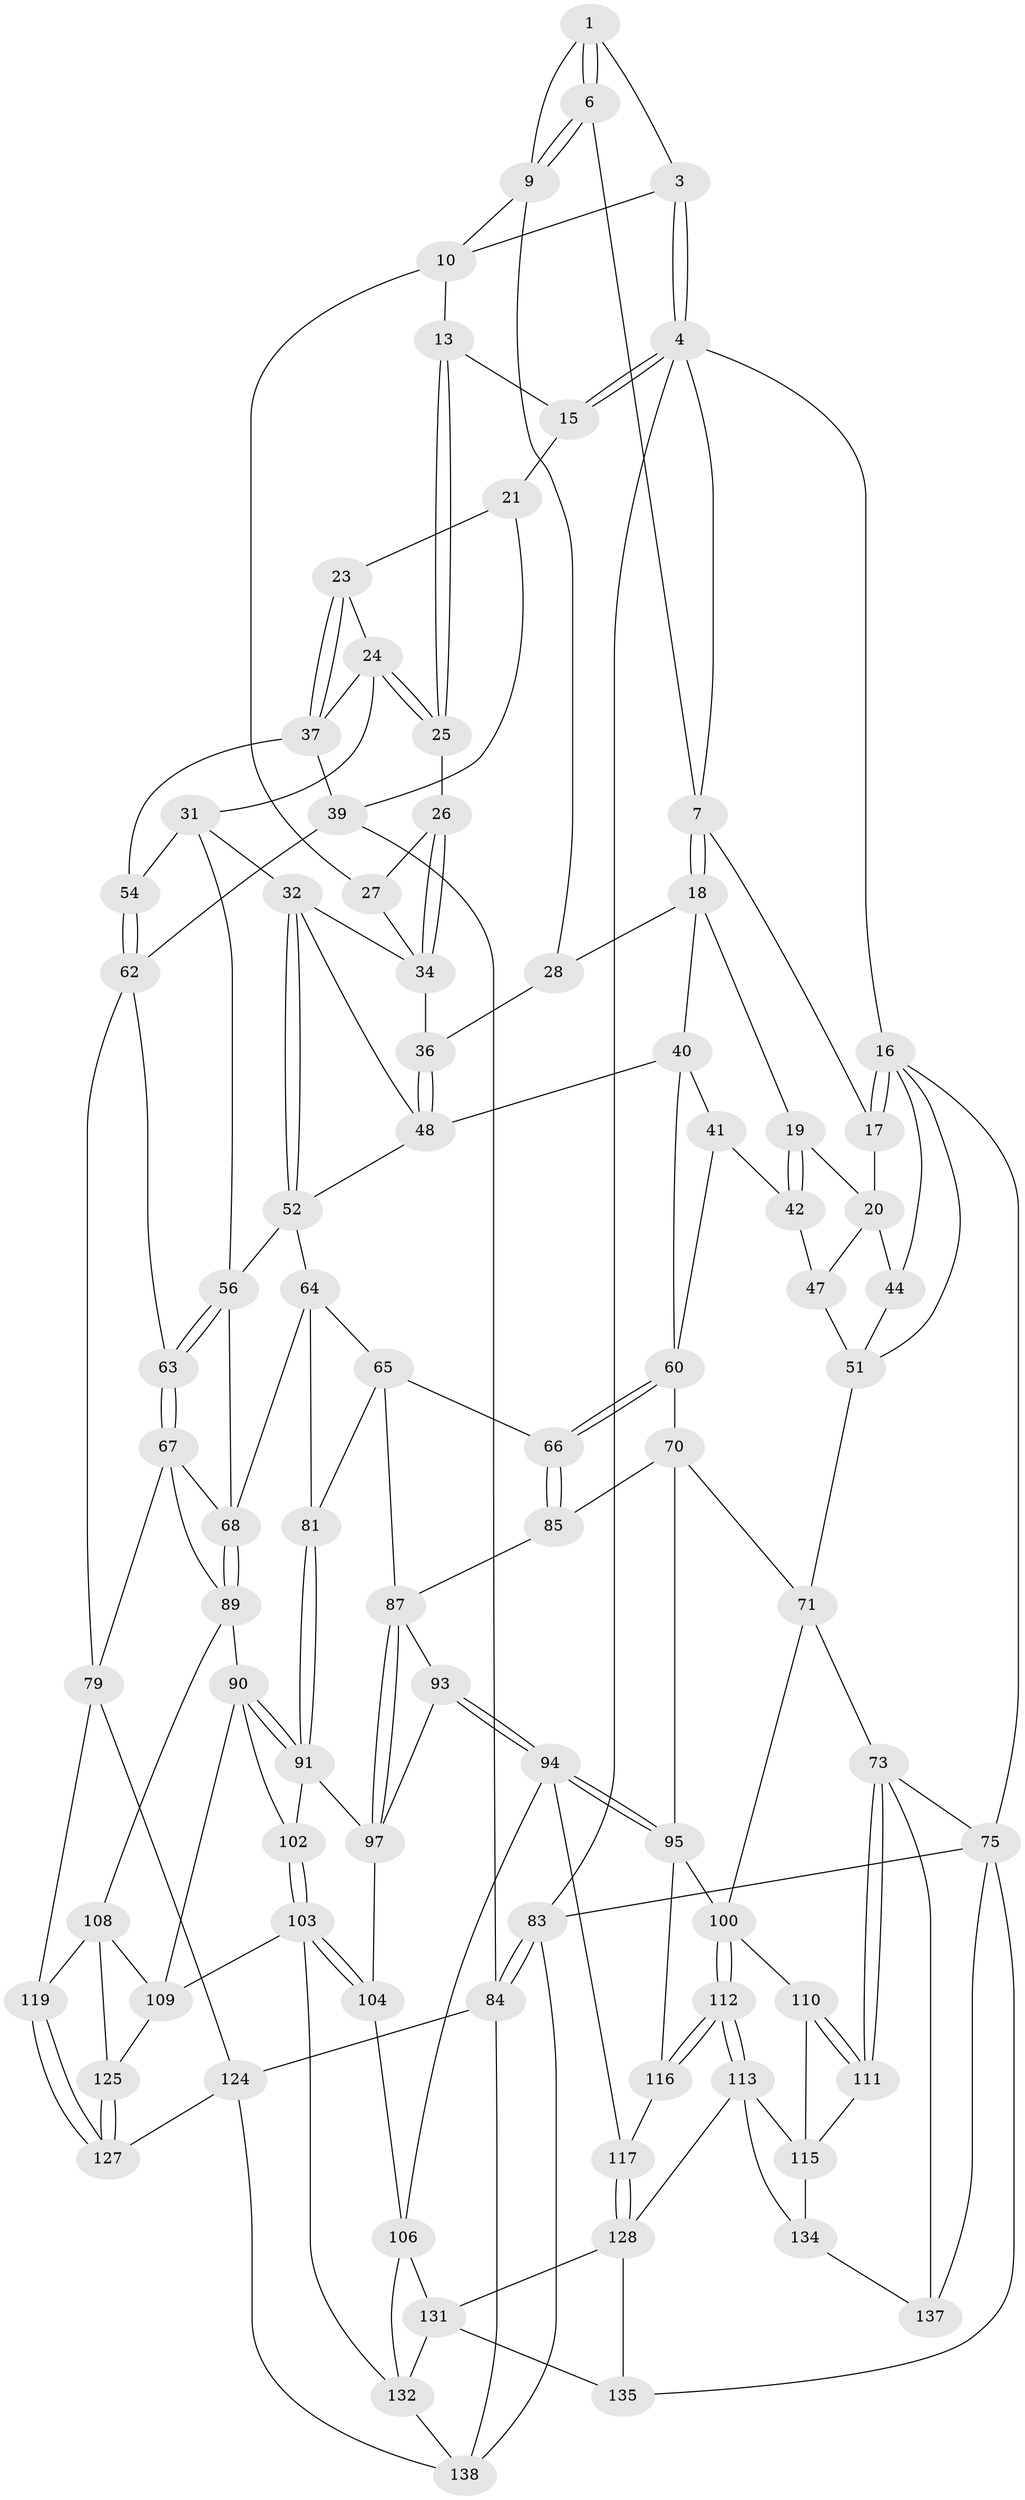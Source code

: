 // original degree distribution, {3: 0.02127659574468085, 4: 0.23404255319148937, 6: 0.22695035460992907, 5: 0.5177304964539007}
// Generated by graph-tools (version 1.1) at 2025/42/03/06/25 10:42:33]
// undirected, 87 vertices, 192 edges
graph export_dot {
graph [start="1"]
  node [color=gray90,style=filled];
  1 [pos="+0.3695068981081274+0",super="+2"];
  3 [pos="+0.6840261906173929+0"];
  4 [pos="+1+0",super="+5"];
  6 [pos="+0.38764956163299885+0.08813410580384595"];
  7 [pos="+0.3062516497509139+0.1104726291615404",super="+8"];
  9 [pos="+0.43034569684864016+0.11604854529702598",super="+12"];
  10 [pos="+0.6891858291657984+0",super="+11"];
  13 [pos="+0.7289901222028358+0.038072771109097125",super="+14"];
  15 [pos="+1+0"];
  16 [pos="+0+0.16649787587209408",super="+45"];
  17 [pos="+0.12044056861400095+0.04978379901641856"];
  18 [pos="+0.2513038128602521+0.19750967708838799",super="+29"];
  19 [pos="+0.16152024478818888+0.20981991121879318"];
  20 [pos="+0.13720831574982706+0.20330316148481176",super="+43"];
  21 [pos="+0.8930518865050552+0.1099616576587756",super="+22"];
  23 [pos="+0.8962440613749634+0.19433264104693604"];
  24 [pos="+0.7919427306455425+0.2335882968234031",super="+30"];
  25 [pos="+0.7092039724745416+0.10588335258028404"];
  26 [pos="+0.6577101580430513+0.14586264945164223"];
  27 [pos="+0.561378445579793+0.1652616274233606"];
  28 [pos="+0.43505044851271146+0.2340087926760852"];
  31 [pos="+0.7482186596592696+0.36303550923077876",super="+55"];
  32 [pos="+0.7331862137541908+0.3613273372426106",super="+33"];
  34 [pos="+0.6553084078401642+0.293377061307955",super="+35"];
  36 [pos="+0.530785588200707+0.31162561504228686"];
  37 [pos="+1+0.3024530815282346",super="+38"];
  39 [pos="+1+0.3441718500711817",super="+76"];
  40 [pos="+0.3420101297299098+0.3606330067414739",super="+50"];
  41 [pos="+0.3227294477711892+0.37349318901376644",super="+59"];
  42 [pos="+0.1867961849910984+0.281546969581774",super="+46"];
  44 [pos="+0+0.2650559487956669"];
  47 [pos="+0.16237465998712416+0.4328813043275974"];
  48 [pos="+0.5459848770966854+0.34903728616183216",super="+49"];
  51 [pos="+0.09772626909672312+0.4064429268577424",super="+53"];
  52 [pos="+0.5764479547302065+0.49068391736986533",super="+58"];
  54 [pos="+0.8565909176680084+0.419820073529673"];
  56 [pos="+0.7328929913200859+0.48037420687434274",super="+57"];
  60 [pos="+0.41218131232640126+0.547710118254452",super="+61"];
  62 [pos="+0.8569671720393454+0.5398293100460931",super="+77"];
  63 [pos="+0.7691412637604549+0.563461604946338"];
  64 [pos="+0.5805326112675501+0.5269244082546026",super="+78"];
  65 [pos="+0.5227172672993436+0.5715320718011224",super="+82"];
  66 [pos="+0.42673560971578955+0.5787576013625668"];
  67 [pos="+0.7560720628929322+0.5818054007924536",super="+80"];
  68 [pos="+0.6641479152599474+0.6047097418822347",super="+69"];
  70 [pos="+0.20384245998922185+0.4994973004619202",super="+86"];
  71 [pos="+0.09449223782423487+0.5886136736174555",super="+72"];
  73 [pos="+0+0.8041899532111354",super="+74"];
  75 [pos="+0+1",super="+136"];
  79 [pos="+0.8825135278900552+0.6957094820559275",super="+118"];
  81 [pos="+0.5996535260647325+0.6347036293090363"];
  83 [pos="+1+1"];
  84 [pos="+1+0.9685454584362438",super="+123"];
  85 [pos="+0.41617875099906737+0.6051936355825343"];
  87 [pos="+0.5261820269831963+0.6684234002881658",super="+88"];
  89 [pos="+0.6744698029600765+0.6818100547962291",super="+92"];
  90 [pos="+0.5915212979574391+0.7164105849636756",super="+105"];
  91 [pos="+0.5795462525949857+0.7085089160955446",super="+96"];
  93 [pos="+0.43696451645675066+0.6639427736004588"];
  94 [pos="+0.3824692050037255+0.7845798328736073",super="+107"];
  95 [pos="+0.29964182053765537+0.6929866211027135",super="+99"];
  97 [pos="+0.5327918146305958+0.6926287576506133",super="+98"];
  100 [pos="+0.18866055363003256+0.7187342741616957",super="+101"];
  102 [pos="+0.5334065670243067+0.7919492206043518"];
  103 [pos="+0.505177774038436+0.8509262094527302",super="+122"];
  104 [pos="+0.43879917466799495+0.8130139638702104"];
  106 [pos="+0.4167396102556153+0.8099512713067453",super="+130"];
  108 [pos="+0.7177033892662611+0.7471018256547469",super="+120"];
  109 [pos="+0.6072851278904214+0.7582043491399325",super="+121"];
  110 [pos="+0.08218430628664873+0.7579189071397375"];
  111 [pos="+0+0.8040217196299987"];
  112 [pos="+0.18269482885344804+0.855081970679137"];
  113 [pos="+0.1768394872785894+0.8601382886824338",super="+114"];
  115 [pos="+0.1157287995096604+0.8434274224705915",super="+133"];
  116 [pos="+0.23820441596359168+0.8294448397394597"];
  117 [pos="+0.30352389602108226+0.8416818369769002"];
  119 [pos="+0.8135236612332991+0.7684486617879064"];
  124 [pos="+0.9341006879541037+0.8503508866306843",super="+126"];
  125 [pos="+0.6847225194015777+0.8688114779500541"];
  127 [pos="+0.8234451192629199+0.8927646651585579"];
  128 [pos="+0.2986728827605367+0.9079165066174907",super="+129"];
  131 [pos="+0.36160012830749827+0.9219838454125215",super="+141"];
  132 [pos="+0.596522040081994+1",super="+140"];
  134 [pos="+0.1004854121772197+0.8737749096313353"];
  135 [pos="+0.2236251094133156+1"];
  137 [pos="+0.0761791046347206+0.9165566936939021"];
  138 [pos="+0.8353326176060714+1",super="+139"];
  1 -- 6;
  1 -- 6;
  1 -- 3;
  1 -- 9;
  3 -- 4;
  3 -- 4;
  3 -- 10;
  4 -- 15;
  4 -- 15;
  4 -- 83;
  4 -- 16;
  4 -- 7;
  6 -- 7;
  6 -- 9;
  6 -- 9;
  7 -- 18;
  7 -- 18;
  7 -- 17;
  9 -- 28;
  9 -- 10;
  10 -- 13;
  10 -- 27;
  13 -- 25;
  13 -- 25;
  13 -- 15;
  15 -- 21;
  16 -- 17;
  16 -- 17;
  16 -- 75;
  16 -- 51;
  16 -- 44;
  17 -- 20;
  18 -- 19;
  18 -- 40;
  18 -- 28;
  19 -- 20;
  19 -- 42;
  19 -- 42;
  20 -- 44;
  20 -- 47;
  21 -- 23;
  21 -- 39;
  23 -- 24;
  23 -- 37;
  23 -- 37;
  24 -- 25;
  24 -- 25;
  24 -- 37;
  24 -- 31;
  25 -- 26;
  26 -- 27;
  26 -- 34;
  26 -- 34;
  27 -- 34;
  28 -- 36;
  31 -- 32;
  31 -- 56;
  31 -- 54;
  32 -- 52;
  32 -- 52;
  32 -- 48;
  32 -- 34;
  34 -- 36;
  36 -- 48;
  36 -- 48;
  37 -- 54;
  37 -- 39;
  39 -- 84;
  39 -- 62;
  40 -- 41;
  40 -- 48;
  40 -- 60;
  41 -- 42 [weight=2];
  41 -- 60;
  42 -- 47;
  44 -- 51;
  47 -- 51;
  48 -- 52;
  51 -- 71;
  52 -- 56;
  52 -- 64;
  54 -- 62;
  54 -- 62;
  56 -- 63;
  56 -- 63;
  56 -- 68;
  60 -- 66;
  60 -- 66;
  60 -- 70;
  62 -- 63;
  62 -- 79;
  63 -- 67;
  63 -- 67;
  64 -- 65;
  64 -- 81;
  64 -- 68;
  65 -- 66;
  65 -- 81;
  65 -- 87;
  66 -- 85;
  66 -- 85;
  67 -- 68;
  67 -- 79;
  67 -- 89;
  68 -- 89;
  68 -- 89;
  70 -- 71;
  70 -- 85;
  70 -- 95;
  71 -- 73;
  71 -- 100;
  73 -- 111;
  73 -- 111;
  73 -- 137;
  73 -- 75;
  75 -- 83;
  75 -- 137;
  75 -- 135;
  79 -- 124;
  79 -- 119;
  81 -- 91;
  81 -- 91;
  83 -- 84;
  83 -- 84;
  83 -- 138;
  84 -- 124;
  84 -- 138;
  85 -- 87;
  87 -- 97;
  87 -- 97;
  87 -- 93;
  89 -- 90;
  89 -- 108;
  90 -- 91;
  90 -- 91;
  90 -- 109;
  90 -- 102;
  91 -- 97;
  91 -- 102;
  93 -- 94;
  93 -- 94;
  93 -- 97;
  94 -- 95;
  94 -- 95;
  94 -- 106;
  94 -- 117;
  95 -- 100;
  95 -- 116;
  97 -- 104;
  100 -- 112;
  100 -- 112;
  100 -- 110;
  102 -- 103;
  102 -- 103;
  103 -- 104;
  103 -- 104;
  103 -- 132;
  103 -- 109;
  104 -- 106;
  106 -- 131;
  106 -- 132;
  108 -- 109;
  108 -- 125;
  108 -- 119;
  109 -- 125;
  110 -- 111;
  110 -- 111;
  110 -- 115;
  111 -- 115;
  112 -- 113;
  112 -- 113;
  112 -- 116;
  112 -- 116;
  113 -- 115;
  113 -- 134;
  113 -- 128;
  115 -- 134;
  116 -- 117;
  117 -- 128;
  117 -- 128;
  119 -- 127;
  119 -- 127;
  124 -- 138;
  124 -- 127;
  125 -- 127;
  125 -- 127;
  128 -- 131;
  128 -- 135;
  131 -- 132;
  131 -- 135;
  132 -- 138;
  134 -- 137;
}

